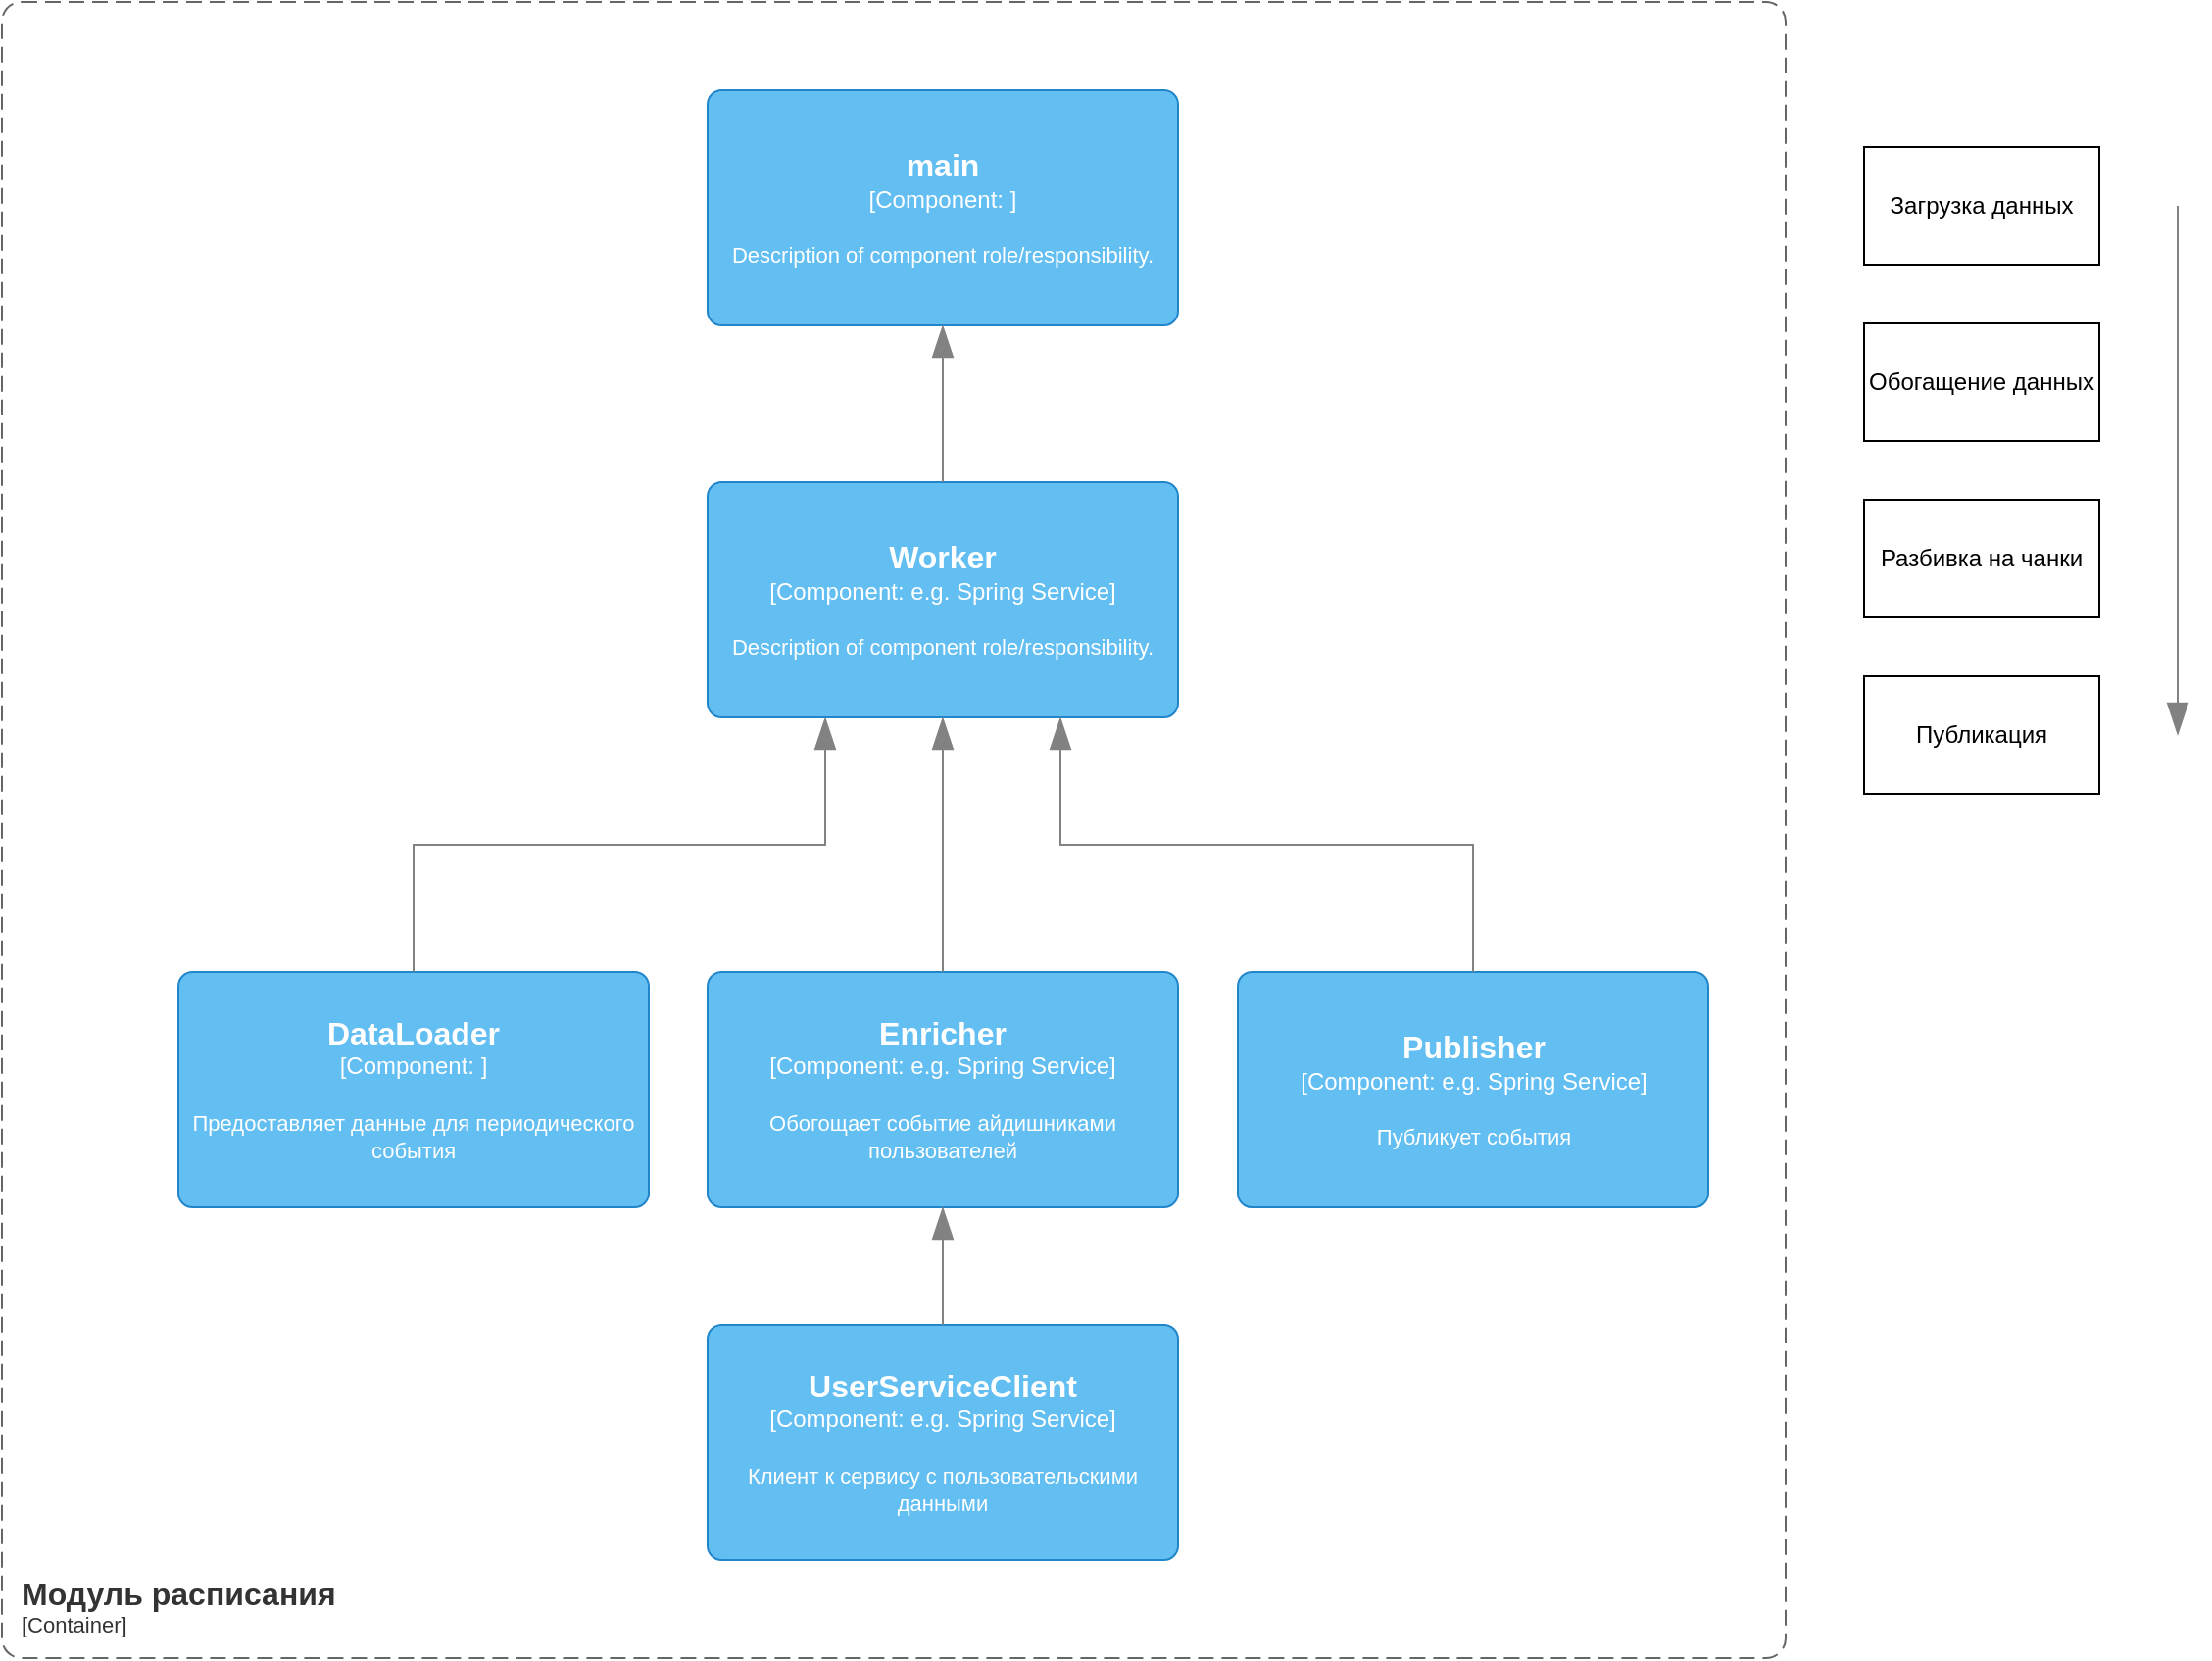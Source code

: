 <mxfile version="15.8.4" type="device"><diagram id="wSJZF2aiIUtjJNLbhmhg" name="Страница 1"><mxGraphModel dx="1296" dy="1206" grid="1" gridSize="10" guides="1" tooltips="1" connect="1" arrows="1" fold="1" page="1" pageScale="1" pageWidth="827" pageHeight="1169" math="0" shadow="0"><root><mxCell id="0"/><mxCell id="1" parent="0"/><object placeholders="1" c4Name="main" c4Type="Component" c4Technology="" c4Description="Description of component role/responsibility." label="&lt;font style=&quot;font-size: 16px&quot;&gt;&lt;b&gt;%c4Name%&lt;/b&gt;&lt;/font&gt;&lt;div&gt;[%c4Type%: %c4Technology%]&lt;/div&gt;&lt;br&gt;&lt;div&gt;&lt;font style=&quot;font-size: 11px&quot;&gt;%c4Description%&lt;/font&gt;&lt;/div&gt;" id="_MlWDEZLfZxTUVcN_rJP-1"><mxCell style="rounded=1;whiteSpace=wrap;html=1;labelBackgroundColor=none;fillColor=#63BEF2;fontColor=#ffffff;align=center;arcSize=6;strokeColor=#2086C9;metaEdit=1;resizable=0;points=[[0.25,0,0],[0.5,0,0],[0.75,0,0],[1,0.25,0],[1,0.5,0],[1,0.75,0],[0.75,1,0],[0.5,1,0],[0.25,1,0],[0,0.75,0],[0,0.5,0],[0,0.25,0]];" vertex="1" parent="1"><mxGeometry x="700" y="200" width="240" height="120" as="geometry"/></mxCell></object><object placeholders="1" c4Name="DataLoader" c4Type="Component" c4Technology="" c4Description="Предоставляет данные для периодического события" label="&lt;font style=&quot;font-size: 16px&quot;&gt;&lt;b&gt;%c4Name%&lt;/b&gt;&lt;/font&gt;&lt;div&gt;[%c4Type%: %c4Technology%]&lt;/div&gt;&lt;br&gt;&lt;div&gt;&lt;font style=&quot;font-size: 11px&quot;&gt;%c4Description%&lt;/font&gt;&lt;/div&gt;" id="_MlWDEZLfZxTUVcN_rJP-2"><mxCell style="rounded=1;whiteSpace=wrap;html=1;labelBackgroundColor=none;fillColor=#63BEF2;fontColor=#ffffff;align=center;arcSize=6;strokeColor=#2086C9;metaEdit=1;resizable=0;points=[[0.25,0,0],[0.5,0,0],[0.75,0,0],[1,0.25,0],[1,0.5,0],[1,0.75,0],[0.75,1,0],[0.5,1,0],[0.25,1,0],[0,0.75,0],[0,0.5,0],[0,0.25,0]];" vertex="1" parent="1"><mxGeometry x="430" y="650" width="240" height="120" as="geometry"/></mxCell></object><object placeholders="1" c4Type="Relationship" id="_MlWDEZLfZxTUVcN_rJP-3"><mxCell style="endArrow=blockThin;html=1;fontSize=10;fontColor=#404040;strokeWidth=1;endFill=1;strokeColor=#828282;elbow=vertical;metaEdit=1;endSize=14;startSize=14;jumpStyle=arc;jumpSize=16;rounded=0;edgeStyle=orthogonalEdgeStyle;exitX=0.5;exitY=0;exitDx=0;exitDy=0;exitPerimeter=0;entryX=0.25;entryY=1;entryDx=0;entryDy=0;entryPerimeter=0;" edge="1" parent="1" source="_MlWDEZLfZxTUVcN_rJP-2" target="_MlWDEZLfZxTUVcN_rJP-4"><mxGeometry width="240" relative="1" as="geometry"><mxPoint x="260" y="330" as="sourcePoint"/><mxPoint x="500" y="330" as="targetPoint"/></mxGeometry></mxCell></object><object placeholders="1" c4Name="Worker" c4Type="Component" c4Technology="e.g. Spring Service" c4Description="Description of component role/responsibility." label="&lt;font style=&quot;font-size: 16px&quot;&gt;&lt;b&gt;%c4Name%&lt;/b&gt;&lt;/font&gt;&lt;div&gt;[%c4Type%: %c4Technology%]&lt;/div&gt;&lt;br&gt;&lt;div&gt;&lt;font style=&quot;font-size: 11px&quot;&gt;%c4Description%&lt;/font&gt;&lt;/div&gt;" id="_MlWDEZLfZxTUVcN_rJP-4"><mxCell style="rounded=1;whiteSpace=wrap;html=1;labelBackgroundColor=none;fillColor=#63BEF2;fontColor=#ffffff;align=center;arcSize=6;strokeColor=#2086C9;metaEdit=1;resizable=0;points=[[0.25,0,0],[0.5,0,0],[0.75,0,0],[1,0.25,0],[1,0.5,0],[1,0.75,0],[0.75,1,0],[0.5,1,0],[0.25,1,0],[0,0.75,0],[0,0.5,0],[0,0.25,0]];" vertex="1" parent="1"><mxGeometry x="700" y="400" width="240" height="120" as="geometry"/></mxCell></object><object placeholders="1" c4Name="Enricher" c4Type="Component" c4Technology="e.g. Spring Service" c4Description="Обогощает событие айдишниками пользователей" label="&lt;font style=&quot;font-size: 16px&quot;&gt;&lt;b&gt;%c4Name%&lt;/b&gt;&lt;/font&gt;&lt;div&gt;[%c4Type%: %c4Technology%]&lt;/div&gt;&lt;br&gt;&lt;div&gt;&lt;font style=&quot;font-size: 11px&quot;&gt;%c4Description%&lt;/font&gt;&lt;/div&gt;" id="_MlWDEZLfZxTUVcN_rJP-5"><mxCell style="rounded=1;whiteSpace=wrap;html=1;labelBackgroundColor=none;fillColor=#63BEF2;fontColor=#ffffff;align=center;arcSize=6;strokeColor=#2086C9;metaEdit=1;resizable=0;points=[[0.25,0,0],[0.5,0,0],[0.75,0,0],[1,0.25,0],[1,0.5,0],[1,0.75,0],[0.75,1,0],[0.5,1,0],[0.25,1,0],[0,0.75,0],[0,0.5,0],[0,0.25,0]];" vertex="1" parent="1"><mxGeometry x="700" y="650" width="240" height="120" as="geometry"/></mxCell></object><object placeholders="1" c4Name="UserServiceClient" c4Type="Component" c4Technology="e.g. Spring Service" c4Description="Клиент к сервису с пользовательскими данными" label="&lt;font style=&quot;font-size: 16px&quot;&gt;&lt;b&gt;%c4Name%&lt;/b&gt;&lt;/font&gt;&lt;div&gt;[%c4Type%: %c4Technology%]&lt;/div&gt;&lt;br&gt;&lt;div&gt;&lt;font style=&quot;font-size: 11px&quot;&gt;%c4Description%&lt;/font&gt;&lt;/div&gt;" id="_MlWDEZLfZxTUVcN_rJP-6"><mxCell style="rounded=1;whiteSpace=wrap;html=1;labelBackgroundColor=none;fillColor=#63BEF2;fontColor=#ffffff;align=center;arcSize=6;strokeColor=#2086C9;metaEdit=1;resizable=0;points=[[0.25,0,0],[0.5,0,0],[0.75,0,0],[1,0.25,0],[1,0.5,0],[1,0.75,0],[0.75,1,0],[0.5,1,0],[0.25,1,0],[0,0.75,0],[0,0.5,0],[0,0.25,0]];" vertex="1" parent="1"><mxGeometry x="700" y="830" width="240" height="120" as="geometry"/></mxCell></object><object placeholders="1" c4Type="Relationship" id="_MlWDEZLfZxTUVcN_rJP-7"><mxCell style="endArrow=blockThin;html=1;fontSize=10;fontColor=#404040;strokeWidth=1;endFill=1;strokeColor=#828282;elbow=vertical;metaEdit=1;endSize=14;startSize=14;jumpStyle=arc;jumpSize=16;rounded=0;edgeStyle=orthogonalEdgeStyle;entryX=0.5;entryY=1;entryDx=0;entryDy=0;entryPerimeter=0;exitX=0.5;exitY=0;exitDx=0;exitDy=0;exitPerimeter=0;" edge="1" parent="1" source="_MlWDEZLfZxTUVcN_rJP-6" target="_MlWDEZLfZxTUVcN_rJP-5"><mxGeometry width="240" relative="1" as="geometry"><mxPoint x="760" y="530" as="sourcePoint"/><mxPoint x="1000" y="530" as="targetPoint"/></mxGeometry></mxCell></object><object placeholders="1" c4Type="Relationship" id="_MlWDEZLfZxTUVcN_rJP-8"><mxCell style="endArrow=blockThin;html=1;fontSize=10;fontColor=#404040;strokeWidth=1;endFill=1;strokeColor=#828282;elbow=vertical;metaEdit=1;endSize=14;startSize=14;jumpStyle=arc;jumpSize=16;rounded=0;edgeStyle=orthogonalEdgeStyle;exitX=0.5;exitY=0;exitDx=0;exitDy=0;exitPerimeter=0;entryX=0.5;entryY=1;entryDx=0;entryDy=0;entryPerimeter=0;" edge="1" parent="1" source="_MlWDEZLfZxTUVcN_rJP-5" target="_MlWDEZLfZxTUVcN_rJP-4"><mxGeometry width="240" relative="1" as="geometry"><mxPoint x="960" y="730" as="sourcePoint"/><mxPoint x="1200" y="730" as="targetPoint"/></mxGeometry></mxCell></object><object placeholders="1" c4Name="Publisher" c4Type="Component" c4Technology="e.g. Spring Service" c4Description="Публикует события" label="&lt;font style=&quot;font-size: 16px&quot;&gt;&lt;b&gt;%c4Name%&lt;/b&gt;&lt;/font&gt;&lt;div&gt;[%c4Type%: %c4Technology%]&lt;/div&gt;&lt;br&gt;&lt;div&gt;&lt;font style=&quot;font-size: 11px&quot;&gt;%c4Description%&lt;/font&gt;&lt;/div&gt;" id="_MlWDEZLfZxTUVcN_rJP-9"><mxCell style="rounded=1;whiteSpace=wrap;html=1;labelBackgroundColor=none;fillColor=#63BEF2;fontColor=#ffffff;align=center;arcSize=6;strokeColor=#2086C9;metaEdit=1;resizable=0;points=[[0.25,0,0],[0.5,0,0],[0.75,0,0],[1,0.25,0],[1,0.5,0],[1,0.75,0],[0.75,1,0],[0.5,1,0],[0.25,1,0],[0,0.75,0],[0,0.5,0],[0,0.25,0]];" vertex="1" parent="1"><mxGeometry x="970.5" y="650" width="240" height="120" as="geometry"/></mxCell></object><object placeholders="1" c4Type="Relationship" id="_MlWDEZLfZxTUVcN_rJP-10"><mxCell style="endArrow=blockThin;html=1;fontSize=10;fontColor=#404040;strokeWidth=1;endFill=1;strokeColor=#828282;elbow=vertical;metaEdit=1;endSize=14;startSize=14;jumpStyle=arc;jumpSize=16;rounded=0;edgeStyle=orthogonalEdgeStyle;entryX=0.75;entryY=1;entryDx=0;entryDy=0;entryPerimeter=0;exitX=0.5;exitY=0;exitDx=0;exitDy=0;exitPerimeter=0;" edge="1" parent="1" source="_MlWDEZLfZxTUVcN_rJP-9" target="_MlWDEZLfZxTUVcN_rJP-4"><mxGeometry width="240" relative="1" as="geometry"><mxPoint x="1060" y="730" as="sourcePoint"/><mxPoint x="1300" y="730" as="targetPoint"/></mxGeometry></mxCell></object><object placeholders="1" c4Type="Relationship" id="_MlWDEZLfZxTUVcN_rJP-11"><mxCell style="endArrow=blockThin;html=1;fontSize=10;fontColor=#404040;strokeWidth=1;endFill=1;strokeColor=#828282;elbow=vertical;metaEdit=1;endSize=14;startSize=14;jumpStyle=arc;jumpSize=16;rounded=0;edgeStyle=orthogonalEdgeStyle;exitX=0.5;exitY=0;exitDx=0;exitDy=0;exitPerimeter=0;entryX=0.5;entryY=1;entryDx=0;entryDy=0;entryPerimeter=0;" edge="1" parent="1" source="_MlWDEZLfZxTUVcN_rJP-4" target="_MlWDEZLfZxTUVcN_rJP-1"><mxGeometry width="240" relative="1" as="geometry"><mxPoint x="960" y="530" as="sourcePoint"/><mxPoint x="1200" y="530" as="targetPoint"/></mxGeometry></mxCell></object><mxCell id="_MlWDEZLfZxTUVcN_rJP-12" value="Загрузка данных" style="rounded=0;whiteSpace=wrap;html=1;" vertex="1" parent="1"><mxGeometry x="1290" y="229" width="120" height="60" as="geometry"/></mxCell><mxCell id="_MlWDEZLfZxTUVcN_rJP-13" value="Обогащение данных" style="rounded=0;whiteSpace=wrap;html=1;" vertex="1" parent="1"><mxGeometry x="1290" y="319" width="120" height="60" as="geometry"/></mxCell><mxCell id="_MlWDEZLfZxTUVcN_rJP-14" value="Разбивка на чанки" style="rounded=0;whiteSpace=wrap;html=1;" vertex="1" parent="1"><mxGeometry x="1290" y="409" width="120" height="60" as="geometry"/></mxCell><mxCell id="_MlWDEZLfZxTUVcN_rJP-15" value="Публикация" style="rounded=0;whiteSpace=wrap;html=1;" vertex="1" parent="1"><mxGeometry x="1290" y="499" width="120" height="60" as="geometry"/></mxCell><object placeholders="1" c4Type="Relationship" id="_MlWDEZLfZxTUVcN_rJP-16"><mxCell style="endArrow=blockThin;html=1;fontSize=10;fontColor=#404040;strokeWidth=1;endFill=1;strokeColor=#828282;elbow=vertical;metaEdit=1;endSize=14;startSize=14;jumpStyle=arc;jumpSize=16;rounded=0;edgeStyle=orthogonalEdgeStyle;" edge="1" parent="1"><mxGeometry width="240" relative="1" as="geometry"><mxPoint x="1450" y="259" as="sourcePoint"/><mxPoint x="1450" y="529" as="targetPoint"/></mxGeometry></mxCell></object><object placeholders="1" c4Name="Модуль расписания" c4Type="ContainerScopeBoundary" c4Application="Container" label="&lt;font style=&quot;font-size: 16px&quot;&gt;&lt;b&gt;&lt;div style=&quot;text-align: left&quot;&gt;%c4Name%&lt;/div&gt;&lt;/b&gt;&lt;/font&gt;&lt;div style=&quot;text-align: left&quot;&gt;[%c4Application%]&lt;/div&gt;" id="_MlWDEZLfZxTUVcN_rJP-17"><mxCell style="rounded=1;fontSize=11;whiteSpace=wrap;html=1;dashed=1;arcSize=20;fillColor=none;strokeColor=#666666;fontColor=#333333;labelBackgroundColor=none;align=left;verticalAlign=bottom;labelBorderColor=none;spacingTop=0;spacing=10;dashPattern=8 4;metaEdit=1;rotatable=0;perimeter=rectanglePerimeter;noLabel=0;labelPadding=0;allowArrows=0;connectable=0;expand=0;recursiveResize=0;editable=1;pointerEvents=0;absoluteArcSize=1;points=[[0.25,0,0],[0.5,0,0],[0.75,0,0],[1,0.25,0],[1,0.5,0],[1,0.75,0],[0.75,1,0],[0.5,1,0],[0.25,1,0],[0,0.75,0],[0,0.5,0],[0,0.25,0]];" vertex="1" parent="1"><mxGeometry x="340" y="155" width="910" height="845" as="geometry"/></mxCell></object></root></mxGraphModel></diagram></mxfile>